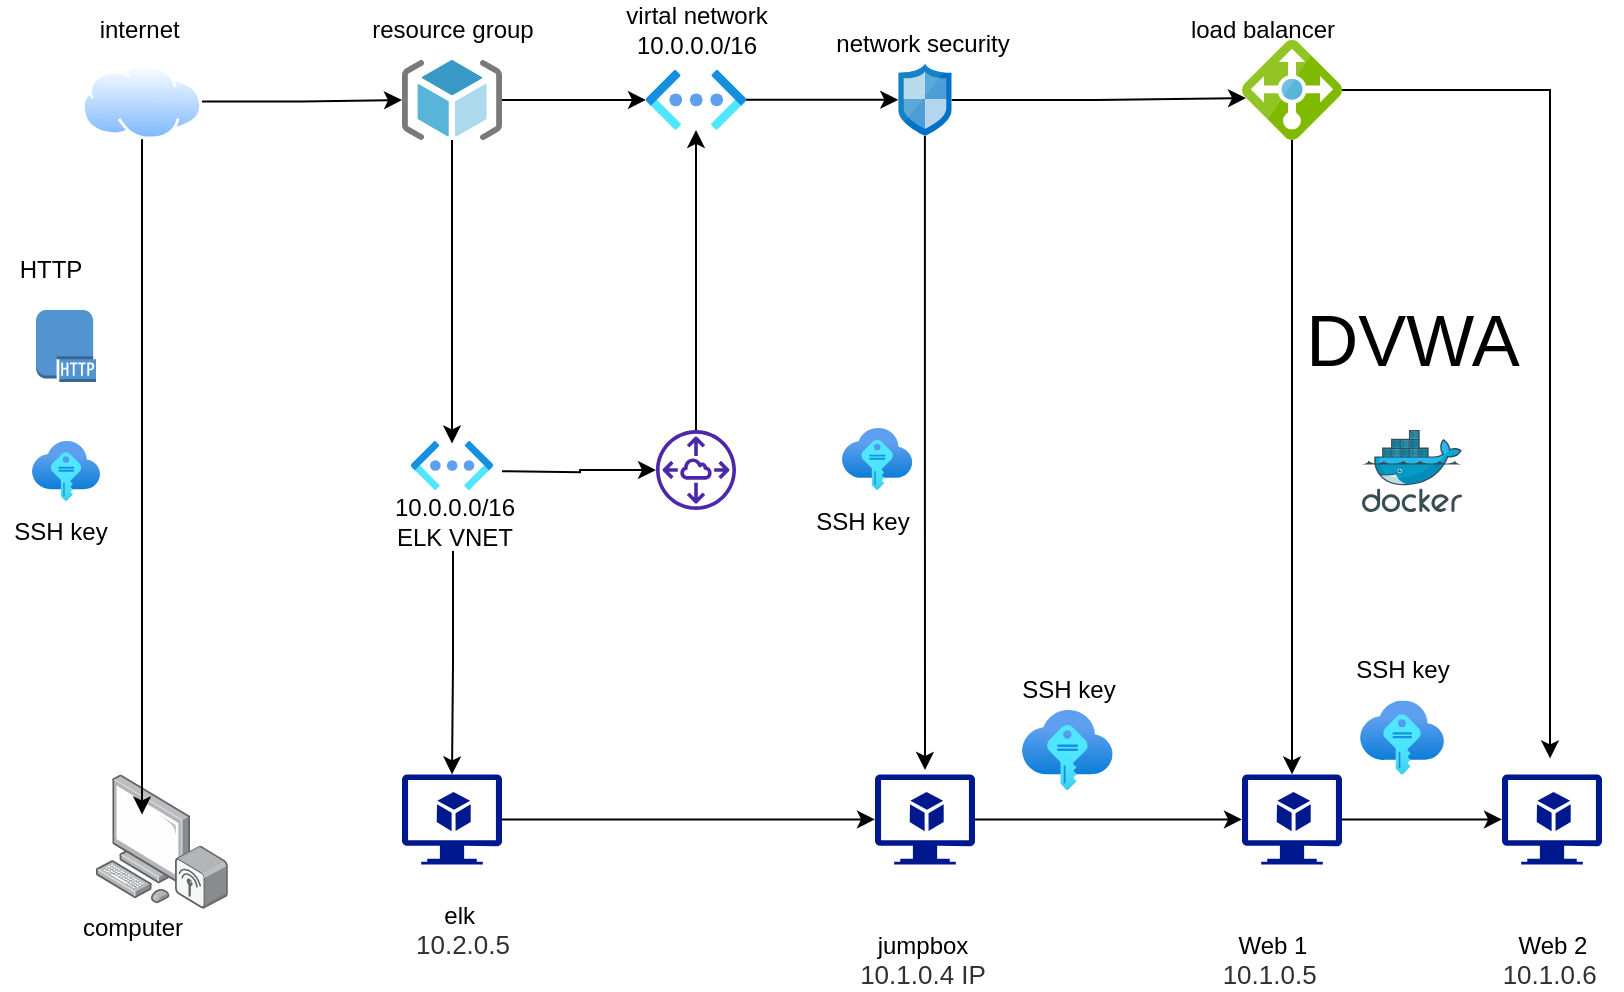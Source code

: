 <mxfile version="17.2.4" type="device"><diagram id="du56UTNGryTwt3xWpc1c" name="Page-1"><mxGraphModel dx="1108" dy="474" grid="1" gridSize="10" guides="1" tooltips="1" connect="1" arrows="1" fold="1" page="1" pageScale="1" pageWidth="1100" pageHeight="850" math="0" shadow="0"><root><mxCell id="0"/><mxCell id="1" parent="0"/><mxCell id="QECYtVgX_X2Q933AuC0c-2" value="" style="points=[];aspect=fixed;html=1;align=center;shadow=0;dashed=0;image;image=img/lib/allied_telesis/computer_and_terminals/Personal_Computer_Wireless.svg;" vertex="1" parent="1"><mxGeometry x="117" y="412.2" width="65.94" height="67.2" as="geometry"/></mxCell><mxCell id="QECYtVgX_X2Q933AuC0c-8" value="" style="edgeStyle=orthogonalEdgeStyle;rounded=0;orthogonalLoop=1;jettySize=auto;html=1;" edge="1" parent="1" source="QECYtVgX_X2Q933AuC0c-3" target="QECYtVgX_X2Q933AuC0c-4"><mxGeometry relative="1" as="geometry"/></mxCell><mxCell id="QECYtVgX_X2Q933AuC0c-32" style="edgeStyle=orthogonalEdgeStyle;rounded=0;orthogonalLoop=1;jettySize=auto;html=1;entryX=0.349;entryY=0.298;entryDx=0;entryDy=0;entryPerimeter=0;" edge="1" parent="1" source="QECYtVgX_X2Q933AuC0c-3" target="QECYtVgX_X2Q933AuC0c-2"><mxGeometry relative="1" as="geometry"><Array as="points"><mxPoint x="140" y="390"/><mxPoint x="140" y="390"/></Array></mxGeometry></mxCell><mxCell id="QECYtVgX_X2Q933AuC0c-3" value="" style="aspect=fixed;perimeter=ellipsePerimeter;html=1;align=center;shadow=0;dashed=0;spacingTop=3;image;image=img/lib/active_directory/internet_cloud.svg;" vertex="1" parent="1"><mxGeometry x="110" y="56.88" width="60" height="37.8" as="geometry"/></mxCell><mxCell id="QECYtVgX_X2Q933AuC0c-9" value="" style="edgeStyle=orthogonalEdgeStyle;rounded=0;orthogonalLoop=1;jettySize=auto;html=1;" edge="1" parent="1" source="QECYtVgX_X2Q933AuC0c-4" target="QECYtVgX_X2Q933AuC0c-6"><mxGeometry relative="1" as="geometry"/></mxCell><mxCell id="QECYtVgX_X2Q933AuC0c-67" style="edgeStyle=orthogonalEdgeStyle;rounded=0;orthogonalLoop=1;jettySize=auto;html=1;entryX=0.5;entryY=0;entryDx=0;entryDy=0;entryPerimeter=0;" edge="1" parent="1" source="QECYtVgX_X2Q933AuC0c-4"><mxGeometry relative="1" as="geometry"><mxPoint x="295" y="246.75" as="targetPoint"/></mxGeometry></mxCell><mxCell id="QECYtVgX_X2Q933AuC0c-4" value="" style="sketch=0;aspect=fixed;html=1;points=[];align=center;image;fontSize=12;image=img/lib/mscae/ResourceGroup.svg;" vertex="1" parent="1"><mxGeometry x="270" y="55" width="50" height="40" as="geometry"/></mxCell><mxCell id="QECYtVgX_X2Q933AuC0c-18" value="" style="edgeStyle=orthogonalEdgeStyle;rounded=0;orthogonalLoop=1;jettySize=auto;html=1;" edge="1" parent="1" source="QECYtVgX_X2Q933AuC0c-6" target="QECYtVgX_X2Q933AuC0c-11"><mxGeometry relative="1" as="geometry"/></mxCell><mxCell id="QECYtVgX_X2Q933AuC0c-6" value="" style="aspect=fixed;html=1;points=[];align=center;image;fontSize=12;image=img/lib/azure2/networking/Virtual_Networks_Classic.svg;" vertex="1" parent="1"><mxGeometry x="392" y="60" width="50" height="29.85" as="geometry"/></mxCell><mxCell id="QECYtVgX_X2Q933AuC0c-41" style="edgeStyle=orthogonalEdgeStyle;rounded=0;orthogonalLoop=1;jettySize=auto;html=1;entryX=0;entryY=0.5;entryDx=0;entryDy=0;entryPerimeter=0;" edge="1" parent="1" source="QECYtVgX_X2Q933AuC0c-7" target="QECYtVgX_X2Q933AuC0c-14"><mxGeometry relative="1" as="geometry"/></mxCell><mxCell id="QECYtVgX_X2Q933AuC0c-7" value="" style="sketch=0;aspect=fixed;pointerEvents=1;shadow=0;dashed=0;html=1;strokeColor=none;labelPosition=center;verticalLabelPosition=bottom;verticalAlign=top;align=center;fillColor=#00188D;shape=mxgraph.azure.virtual_machine_feature" vertex="1" parent="1"><mxGeometry x="506.5" y="412.2" width="50" height="45" as="geometry"/></mxCell><mxCell id="QECYtVgX_X2Q933AuC0c-19" style="edgeStyle=orthogonalEdgeStyle;rounded=0;orthogonalLoop=1;jettySize=auto;html=1;entryX=0.04;entryY=0.58;entryDx=0;entryDy=0;entryPerimeter=0;" edge="1" parent="1" source="QECYtVgX_X2Q933AuC0c-11" target="QECYtVgX_X2Q933AuC0c-17"><mxGeometry relative="1" as="geometry"/></mxCell><mxCell id="QECYtVgX_X2Q933AuC0c-20" style="edgeStyle=orthogonalEdgeStyle;rounded=0;orthogonalLoop=1;jettySize=auto;html=1;" edge="1" parent="1" source="QECYtVgX_X2Q933AuC0c-11"><mxGeometry relative="1" as="geometry"><mxPoint x="531.5" y="410" as="targetPoint"/></mxGeometry></mxCell><mxCell id="QECYtVgX_X2Q933AuC0c-11" value="" style="sketch=0;aspect=fixed;html=1;points=[];align=center;image;fontSize=12;image=img/lib/mscae/Network_Security_Groups_Classic.svg;" vertex="1" parent="1"><mxGeometry x="518.14" y="56.88" width="26.71" height="36.1" as="geometry"/></mxCell><mxCell id="QECYtVgX_X2Q933AuC0c-42" value="" style="edgeStyle=orthogonalEdgeStyle;rounded=0;orthogonalLoop=1;jettySize=auto;html=1;" edge="1" parent="1" source="QECYtVgX_X2Q933AuC0c-14" target="QECYtVgX_X2Q933AuC0c-15"><mxGeometry relative="1" as="geometry"/></mxCell><mxCell id="QECYtVgX_X2Q933AuC0c-14" value="" style="sketch=0;aspect=fixed;pointerEvents=1;shadow=0;dashed=0;html=1;strokeColor=none;labelPosition=center;verticalLabelPosition=bottom;verticalAlign=top;align=center;fillColor=#00188D;shape=mxgraph.azure.virtual_machine_feature" vertex="1" parent="1"><mxGeometry x="690" y="412.2" width="50" height="45" as="geometry"/></mxCell><mxCell id="QECYtVgX_X2Q933AuC0c-15" value="" style="sketch=0;aspect=fixed;pointerEvents=1;shadow=0;dashed=0;html=1;strokeColor=none;labelPosition=center;verticalLabelPosition=bottom;verticalAlign=top;align=center;fillColor=#00188D;shape=mxgraph.azure.virtual_machine_feature" vertex="1" parent="1"><mxGeometry x="820" y="412.2" width="50" height="45" as="geometry"/></mxCell><mxCell id="QECYtVgX_X2Q933AuC0c-21" style="edgeStyle=orthogonalEdgeStyle;rounded=0;orthogonalLoop=1;jettySize=auto;html=1;entryX=0.5;entryY=0;entryDx=0;entryDy=0;entryPerimeter=0;" edge="1" parent="1" source="QECYtVgX_X2Q933AuC0c-17" target="QECYtVgX_X2Q933AuC0c-14"><mxGeometry relative="1" as="geometry"/></mxCell><mxCell id="QECYtVgX_X2Q933AuC0c-22" style="edgeStyle=orthogonalEdgeStyle;rounded=0;orthogonalLoop=1;jettySize=auto;html=1;entryX=0.48;entryY=-0.178;entryDx=0;entryDy=0;entryPerimeter=0;" edge="1" parent="1" source="QECYtVgX_X2Q933AuC0c-17" target="QECYtVgX_X2Q933AuC0c-15"><mxGeometry relative="1" as="geometry"><Array as="points"><mxPoint x="844" y="70"/></Array></mxGeometry></mxCell><mxCell id="QECYtVgX_X2Q933AuC0c-17" value="" style="sketch=0;aspect=fixed;html=1;points=[];align=center;image;fontSize=12;image=img/lib/mscae/Load_Balancer_feature.svg;" vertex="1" parent="1"><mxGeometry x="690" y="45" width="50" height="50" as="geometry"/></mxCell><mxCell id="QECYtVgX_X2Q933AuC0c-27" value="" style="aspect=fixed;html=1;points=[];align=center;image;fontSize=12;image=img/lib/azure2/other/SSH_Keys.svg;" vertex="1" parent="1"><mxGeometry x="85" y="245.5" width="34" height="30" as="geometry"/></mxCell><mxCell id="QECYtVgX_X2Q933AuC0c-39" value="" style="sketch=0;aspect=fixed;html=1;points=[];align=center;image;fontSize=12;image=img/lib/mscae/Docker.svg;" vertex="1" parent="1"><mxGeometry x="750" y="239.997" width="50" height="41" as="geometry"/></mxCell><mxCell id="QECYtVgX_X2Q933AuC0c-44" value="&lt;font style=&quot;font-size: 36px&quot;&gt;DVWA&lt;/font&gt;" style="text;html=1;align=center;verticalAlign=middle;resizable=0;points=[];autosize=1;strokeColor=none;fillColor=none;" vertex="1" parent="1"><mxGeometry x="715" y="180" width="120" height="30" as="geometry"/></mxCell><mxCell id="QECYtVgX_X2Q933AuC0c-45" value="" style="aspect=fixed;html=1;points=[];align=center;image;fontSize=12;image=img/lib/azure2/other/SSH_Keys.svg;" vertex="1" parent="1"><mxGeometry x="749.04" y="375.2" width="41.93" height="37" as="geometry"/></mxCell><mxCell id="QECYtVgX_X2Q933AuC0c-46" value="" style="aspect=fixed;html=1;points=[];align=center;image;fontSize=12;image=img/lib/azure2/other/SSH_Keys.svg;" vertex="1" parent="1"><mxGeometry x="490" y="239" width="35.14" height="31" as="geometry"/></mxCell><mxCell id="QECYtVgX_X2Q933AuC0c-47" value="" style="aspect=fixed;html=1;points=[];align=center;image;fontSize=12;image=img/lib/azure2/other/SSH_Keys.svg;" vertex="1" parent="1"><mxGeometry x="580" y="380" width="45.33" height="40" as="geometry"/></mxCell><mxCell id="QECYtVgX_X2Q933AuC0c-49" value="" style="outlineConnect=0;dashed=0;verticalLabelPosition=bottom;verticalAlign=top;align=center;html=1;shape=mxgraph.aws3.http_protocol;fillColor=#5294CF;gradientColor=none;" vertex="1" parent="1"><mxGeometry x="87" y="180" width="30" height="36" as="geometry"/></mxCell><mxCell id="QECYtVgX_X2Q933AuC0c-52" value="computer" style="text;html=1;align=center;verticalAlign=middle;resizable=0;points=[];autosize=1;strokeColor=none;fillColor=none;" vertex="1" parent="1"><mxGeometry x="100" y="479.4" width="70" height="20" as="geometry"/></mxCell><mxCell id="QECYtVgX_X2Q933AuC0c-53" value="SSH key" style="text;html=1;align=center;verticalAlign=middle;resizable=0;points=[];autosize=1;strokeColor=none;fillColor=none;" vertex="1" parent="1"><mxGeometry x="69" y="281" width="60" height="20" as="geometry"/></mxCell><mxCell id="QECYtVgX_X2Q933AuC0c-54" value="HTTP" style="text;html=1;align=center;verticalAlign=middle;resizable=0;points=[];autosize=1;strokeColor=none;fillColor=none;" vertex="1" parent="1"><mxGeometry x="69" y="150" width="50" height="20" as="geometry"/></mxCell><mxCell id="QECYtVgX_X2Q933AuC0c-55" value="internet&amp;nbsp;" style="text;html=1;align=center;verticalAlign=middle;resizable=0;points=[];autosize=1;strokeColor=none;fillColor=none;" vertex="1" parent="1"><mxGeometry x="110" y="30" width="60" height="20" as="geometry"/></mxCell><mxCell id="QECYtVgX_X2Q933AuC0c-57" value="resource group" style="text;html=1;align=center;verticalAlign=middle;resizable=0;points=[];autosize=1;strokeColor=none;fillColor=none;" vertex="1" parent="1"><mxGeometry x="245" y="30" width="100" height="20" as="geometry"/></mxCell><mxCell id="QECYtVgX_X2Q933AuC0c-58" value="network security" style="text;html=1;align=center;verticalAlign=middle;resizable=0;points=[];autosize=1;strokeColor=none;fillColor=none;" vertex="1" parent="1"><mxGeometry x="480" y="36.88" width="100" height="20" as="geometry"/></mxCell><mxCell id="QECYtVgX_X2Q933AuC0c-59" value="load balancer" style="text;html=1;align=center;verticalAlign=middle;resizable=0;points=[];autosize=1;strokeColor=none;fillColor=none;" vertex="1" parent="1"><mxGeometry x="655" y="30" width="90" height="20" as="geometry"/></mxCell><mxCell id="QECYtVgX_X2Q933AuC0c-60" value="jumpbox&lt;br&gt;&lt;span style=&quot;color: rgb(50 , 49 , 48) ; font-family: &amp;#34;az_ea_font&amp;#34; , &amp;#34;segoe ui&amp;#34; , &amp;#34;az_font&amp;#34; , , , &amp;#34;blinkmacsystemfont&amp;#34; , &amp;#34;roboto&amp;#34; , &amp;#34;oxygen&amp;#34; , &amp;#34;ubuntu&amp;#34; , &amp;#34;cantarell&amp;#34; , &amp;#34;open sans&amp;#34; , &amp;#34;helvetica neue&amp;#34; , sans-serif ; font-size: 13px ; background-color: rgb(255 , 255 , 255)&quot;&gt;10.1.0.4 IP&lt;/span&gt;" style="text;html=1;align=center;verticalAlign=middle;resizable=0;points=[];autosize=1;strokeColor=none;fillColor=none;" vertex="1" parent="1"><mxGeometry x="490" y="490" width="80" height="30" as="geometry"/></mxCell><mxCell id="QECYtVgX_X2Q933AuC0c-61" value="Web 1&lt;br&gt;&lt;span style=&quot;color: rgb(50 , 49 , 48) ; font-family: &amp;#34;az_ea_font&amp;#34; , &amp;#34;segoe ui&amp;#34; , &amp;#34;az_font&amp;#34; , , , &amp;#34;blinkmacsystemfont&amp;#34; , &amp;#34;roboto&amp;#34; , &amp;#34;oxygen&amp;#34; , &amp;#34;ubuntu&amp;#34; , &amp;#34;cantarell&amp;#34; , &amp;#34;open sans&amp;#34; , &amp;#34;helvetica neue&amp;#34; , sans-serif ; font-size: 13px ; background-color: rgb(255 , 255 , 255)&quot;&gt;10.1.0.5&lt;/span&gt;&amp;nbsp;" style="text;html=1;align=center;verticalAlign=middle;resizable=0;points=[];autosize=1;strokeColor=none;fillColor=none;" vertex="1" parent="1"><mxGeometry x="670" y="490" width="70" height="30" as="geometry"/></mxCell><mxCell id="QECYtVgX_X2Q933AuC0c-62" value="Web 2&lt;br&gt;&lt;span style=&quot;color: rgb(50 , 49 , 48) ; font-family: &amp;#34;az_ea_font&amp;#34; , &amp;#34;segoe ui&amp;#34; , &amp;#34;az_font&amp;#34; , , , &amp;#34;blinkmacsystemfont&amp;#34; , &amp;#34;roboto&amp;#34; , &amp;#34;oxygen&amp;#34; , &amp;#34;ubuntu&amp;#34; , &amp;#34;cantarell&amp;#34; , &amp;#34;open sans&amp;#34; , &amp;#34;helvetica neue&amp;#34; , sans-serif ; font-size: 13px ; background-color: rgb(255 , 255 , 255)&quot;&gt;10.1.0.6&lt;/span&gt;&amp;nbsp;" style="text;html=1;align=center;verticalAlign=middle;resizable=0;points=[];autosize=1;strokeColor=none;fillColor=none;" vertex="1" parent="1"><mxGeometry x="810" y="490" width="70" height="30" as="geometry"/></mxCell><mxCell id="QECYtVgX_X2Q933AuC0c-65" style="edgeStyle=orthogonalEdgeStyle;rounded=0;orthogonalLoop=1;jettySize=auto;html=1;" edge="1" parent="1" target="QECYtVgX_X2Q933AuC0c-64"><mxGeometry relative="1" as="geometry"><mxPoint x="320" y="260.6" as="sourcePoint"/></mxGeometry></mxCell><mxCell id="QECYtVgX_X2Q933AuC0c-77" style="edgeStyle=orthogonalEdgeStyle;rounded=0;orthogonalLoop=1;jettySize=auto;html=1;entryX=0.5;entryY=1.005;entryDx=0;entryDy=0;entryPerimeter=0;" edge="1" parent="1" source="QECYtVgX_X2Q933AuC0c-64" target="QECYtVgX_X2Q933AuC0c-6"><mxGeometry relative="1" as="geometry"/></mxCell><mxCell id="QECYtVgX_X2Q933AuC0c-64" value="" style="sketch=0;outlineConnect=0;fontColor=#232F3E;gradientColor=none;fillColor=#4D27AA;strokeColor=none;dashed=0;verticalLabelPosition=bottom;verticalAlign=top;align=center;html=1;fontSize=12;fontStyle=0;aspect=fixed;pointerEvents=1;shape=mxgraph.aws4.peering;" vertex="1" parent="1"><mxGeometry x="397" y="240" width="40" height="40" as="geometry"/></mxCell><mxCell id="QECYtVgX_X2Q933AuC0c-71" style="edgeStyle=orthogonalEdgeStyle;rounded=0;orthogonalLoop=1;jettySize=auto;html=1;entryX=0;entryY=0.5;entryDx=0;entryDy=0;entryPerimeter=0;" edge="1" parent="1" source="QECYtVgX_X2Q933AuC0c-68" target="QECYtVgX_X2Q933AuC0c-7"><mxGeometry relative="1" as="geometry"/></mxCell><mxCell id="QECYtVgX_X2Q933AuC0c-68" value="" style="sketch=0;aspect=fixed;pointerEvents=1;shadow=0;dashed=0;html=1;strokeColor=none;labelPosition=center;verticalLabelPosition=bottom;verticalAlign=top;align=center;fillColor=#00188D;shape=mxgraph.azure.virtual_machine_feature" vertex="1" parent="1"><mxGeometry x="270" y="412.2" width="50" height="45" as="geometry"/></mxCell><mxCell id="QECYtVgX_X2Q933AuC0c-69" value="" style="aspect=fixed;html=1;points=[];align=center;image;fontSize=12;image=img/lib/azure2/networking/Virtual_Networks_Classic.svg;" vertex="1" parent="1"><mxGeometry x="274.48" y="245.5" width="41.04" height="24.5" as="geometry"/></mxCell><mxCell id="QECYtVgX_X2Q933AuC0c-72" value="virtal network&lt;br&gt;10.0.0.0/16" style="text;html=1;align=center;verticalAlign=middle;resizable=0;points=[];autosize=1;strokeColor=none;fillColor=none;" vertex="1" parent="1"><mxGeometry x="372" y="25" width="90" height="30" as="geometry"/></mxCell><mxCell id="QECYtVgX_X2Q933AuC0c-73" value="SSH key" style="text;html=1;align=center;verticalAlign=middle;resizable=0;points=[];autosize=1;strokeColor=none;fillColor=none;" vertex="1" parent="1"><mxGeometry x="470" y="275.5" width="60" height="20" as="geometry"/></mxCell><mxCell id="QECYtVgX_X2Q933AuC0c-74" value="SSH key" style="text;html=1;align=center;verticalAlign=middle;resizable=0;points=[];autosize=1;strokeColor=none;fillColor=none;" vertex="1" parent="1"><mxGeometry x="572.67" y="360" width="60" height="20" as="geometry"/></mxCell><mxCell id="QECYtVgX_X2Q933AuC0c-75" value="SSH key" style="text;html=1;align=center;verticalAlign=middle;resizable=0;points=[];autosize=1;strokeColor=none;fillColor=none;" vertex="1" parent="1"><mxGeometry x="740" y="350" width="60" height="20" as="geometry"/></mxCell><mxCell id="QECYtVgX_X2Q933AuC0c-80" style="edgeStyle=orthogonalEdgeStyle;rounded=0;orthogonalLoop=1;jettySize=auto;html=1;entryX=0.5;entryY=0;entryDx=0;entryDy=0;entryPerimeter=0;" edge="1" parent="1" source="QECYtVgX_X2Q933AuC0c-76" target="QECYtVgX_X2Q933AuC0c-68"><mxGeometry relative="1" as="geometry"/></mxCell><mxCell id="QECYtVgX_X2Q933AuC0c-76" value="10.0.0.0/16&lt;br&gt;ELK VNET" style="text;html=1;align=center;verticalAlign=middle;resizable=0;points=[];autosize=1;strokeColor=none;fillColor=none;" vertex="1" parent="1"><mxGeometry x="255.52" y="270.5" width="80" height="30" as="geometry"/></mxCell><mxCell id="QECYtVgX_X2Q933AuC0c-83" value="elk&amp;nbsp;&lt;br&gt;&lt;span style=&quot;color: rgb(50 , 49 , 48) ; font-family: &amp;#34;az_ea_font&amp;#34; , &amp;#34;segoe ui&amp;#34; , &amp;#34;az_font&amp;#34; , , , &amp;#34;blinkmacsystemfont&amp;#34; , &amp;#34;roboto&amp;#34; , &amp;#34;oxygen&amp;#34; , &amp;#34;ubuntu&amp;#34; , &amp;#34;cantarell&amp;#34; , &amp;#34;open sans&amp;#34; , &amp;#34;helvetica neue&amp;#34; , sans-serif ; font-size: 13px ; background-color: rgb(255 , 255 , 255)&quot;&gt;10.2.0.5&lt;/span&gt;" style="text;html=1;align=center;verticalAlign=middle;resizable=0;points=[];autosize=1;strokeColor=none;fillColor=none;fontSize=12;" vertex="1" parent="1"><mxGeometry x="270" y="475" width="60" height="30" as="geometry"/></mxCell></root></mxGraphModel></diagram></mxfile>